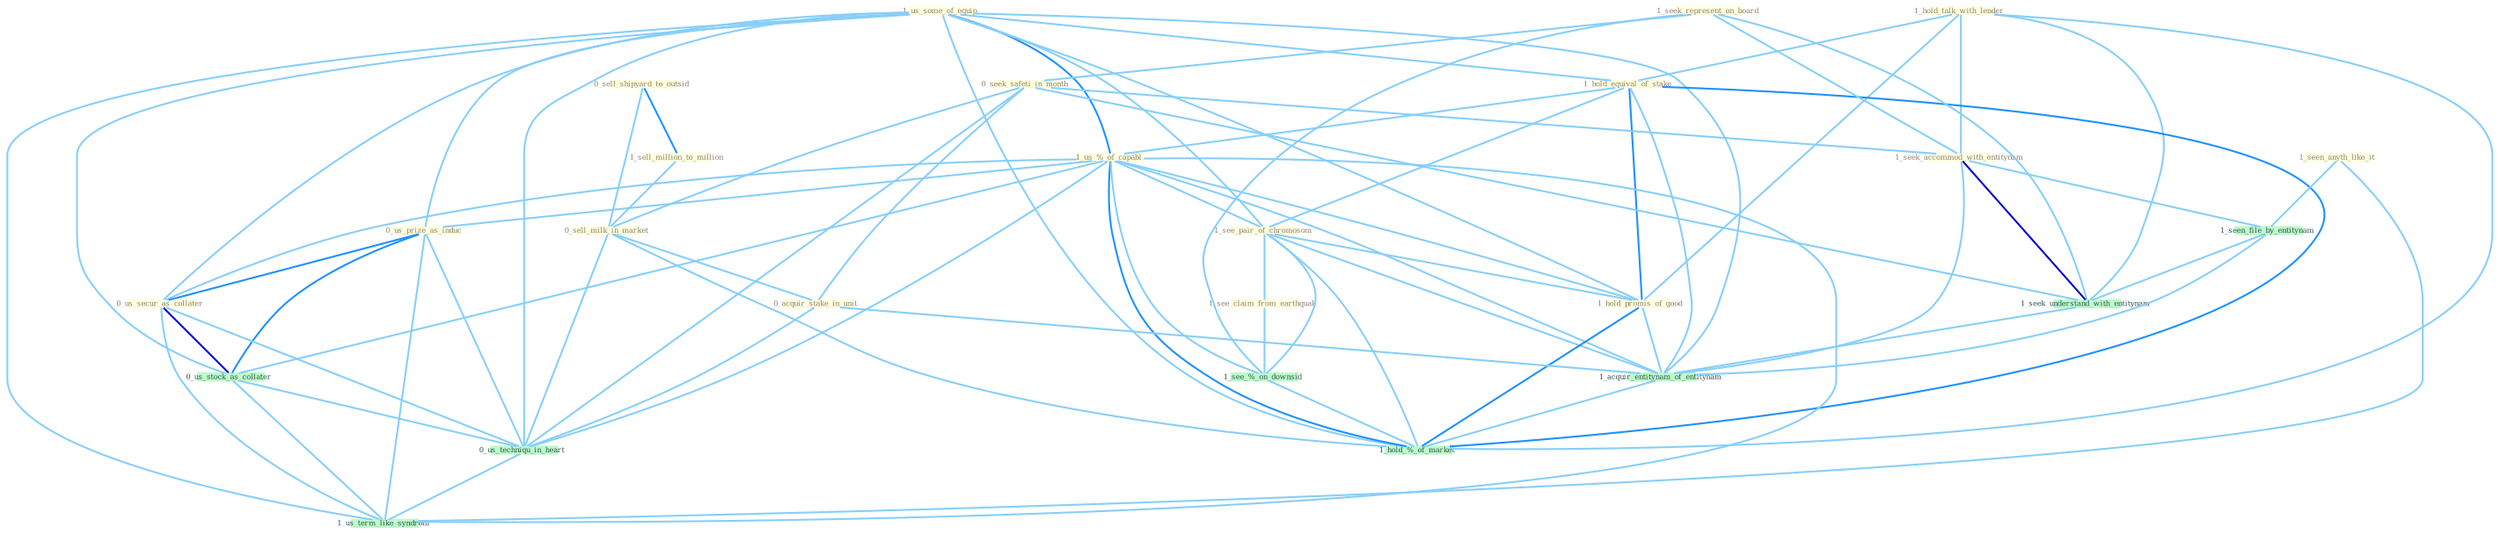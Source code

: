 Graph G{ 
    node
    [shape=polygon,style=filled,width=.5,height=.06,color="#BDFCC9",fixedsize=true,fontsize=4,
    fontcolor="#2f4f4f"];
    {node
    [color="#ffffe0", fontcolor="#8b7d6b"] "1_us_some_of_equip " "1_hold_talk_with_lender " "1_hold_equival_of_stake " "1_us_%_of_capabl " "0_sell_shipyard_to_outsid " "1_seek_represent_on_board " "1_see_pair_of_chromosom " "1_sell_million_to_million " "0_seek_safeti_in_month " "1_seek_accommod_with_entitynam " "0_sell_milk_in_market " "1_hold_promis_of_good " "1_see_claim_from_earthquak " "0_acquir_stake_in_unit " "0_us_prize_as_induc " "1_seen_anyth_like_it " "0_us_secur_as_collater "}
{node [color="#fff0f5", fontcolor="#b22222"]}
edge [color="#B0E2FF"];

	"1_us_some_of_equip " -- "1_hold_equival_of_stake " [w="1", color="#87cefa" ];
	"1_us_some_of_equip " -- "1_us_%_of_capabl " [w="2", color="#1e90ff" , len=0.8];
	"1_us_some_of_equip " -- "1_see_pair_of_chromosom " [w="1", color="#87cefa" ];
	"1_us_some_of_equip " -- "1_hold_promis_of_good " [w="1", color="#87cefa" ];
	"1_us_some_of_equip " -- "0_us_prize_as_induc " [w="1", color="#87cefa" ];
	"1_us_some_of_equip " -- "0_us_secur_as_collater " [w="1", color="#87cefa" ];
	"1_us_some_of_equip " -- "0_us_stock_as_collater " [w="1", color="#87cefa" ];
	"1_us_some_of_equip " -- "1_acquir_entitynam_of_entitynam " [w="1", color="#87cefa" ];
	"1_us_some_of_equip " -- "0_us_techniqu_in_heart " [w="1", color="#87cefa" ];
	"1_us_some_of_equip " -- "1_us_term_like_syndrom " [w="1", color="#87cefa" ];
	"1_us_some_of_equip " -- "1_hold_%_of_market " [w="1", color="#87cefa" ];
	"1_hold_talk_with_lender " -- "1_hold_equival_of_stake " [w="1", color="#87cefa" ];
	"1_hold_talk_with_lender " -- "1_seek_accommod_with_entitynam " [w="1", color="#87cefa" ];
	"1_hold_talk_with_lender " -- "1_hold_promis_of_good " [w="1", color="#87cefa" ];
	"1_hold_talk_with_lender " -- "1_seek_understand_with_entitynam " [w="1", color="#87cefa" ];
	"1_hold_talk_with_lender " -- "1_hold_%_of_market " [w="1", color="#87cefa" ];
	"1_hold_equival_of_stake " -- "1_us_%_of_capabl " [w="1", color="#87cefa" ];
	"1_hold_equival_of_stake " -- "1_see_pair_of_chromosom " [w="1", color="#87cefa" ];
	"1_hold_equival_of_stake " -- "1_hold_promis_of_good " [w="2", color="#1e90ff" , len=0.8];
	"1_hold_equival_of_stake " -- "1_acquir_entitynam_of_entitynam " [w="1", color="#87cefa" ];
	"1_hold_equival_of_stake " -- "1_hold_%_of_market " [w="2", color="#1e90ff" , len=0.8];
	"1_us_%_of_capabl " -- "1_see_pair_of_chromosom " [w="1", color="#87cefa" ];
	"1_us_%_of_capabl " -- "1_hold_promis_of_good " [w="1", color="#87cefa" ];
	"1_us_%_of_capabl " -- "0_us_prize_as_induc " [w="1", color="#87cefa" ];
	"1_us_%_of_capabl " -- "0_us_secur_as_collater " [w="1", color="#87cefa" ];
	"1_us_%_of_capabl " -- "0_us_stock_as_collater " [w="1", color="#87cefa" ];
	"1_us_%_of_capabl " -- "1_acquir_entitynam_of_entitynam " [w="1", color="#87cefa" ];
	"1_us_%_of_capabl " -- "0_us_techniqu_in_heart " [w="1", color="#87cefa" ];
	"1_us_%_of_capabl " -- "1_see_%_on_downsid " [w="1", color="#87cefa" ];
	"1_us_%_of_capabl " -- "1_us_term_like_syndrom " [w="1", color="#87cefa" ];
	"1_us_%_of_capabl " -- "1_hold_%_of_market " [w="2", color="#1e90ff" , len=0.8];
	"0_sell_shipyard_to_outsid " -- "1_sell_million_to_million " [w="2", color="#1e90ff" , len=0.8];
	"0_sell_shipyard_to_outsid " -- "0_sell_milk_in_market " [w="1", color="#87cefa" ];
	"1_seek_represent_on_board " -- "0_seek_safeti_in_month " [w="1", color="#87cefa" ];
	"1_seek_represent_on_board " -- "1_seek_accommod_with_entitynam " [w="1", color="#87cefa" ];
	"1_seek_represent_on_board " -- "1_seek_understand_with_entitynam " [w="1", color="#87cefa" ];
	"1_seek_represent_on_board " -- "1_see_%_on_downsid " [w="1", color="#87cefa" ];
	"1_see_pair_of_chromosom " -- "1_hold_promis_of_good " [w="1", color="#87cefa" ];
	"1_see_pair_of_chromosom " -- "1_see_claim_from_earthquak " [w="1", color="#87cefa" ];
	"1_see_pair_of_chromosom " -- "1_acquir_entitynam_of_entitynam " [w="1", color="#87cefa" ];
	"1_see_pair_of_chromosom " -- "1_see_%_on_downsid " [w="1", color="#87cefa" ];
	"1_see_pair_of_chromosom " -- "1_hold_%_of_market " [w="1", color="#87cefa" ];
	"1_sell_million_to_million " -- "0_sell_milk_in_market " [w="1", color="#87cefa" ];
	"0_seek_safeti_in_month " -- "1_seek_accommod_with_entitynam " [w="1", color="#87cefa" ];
	"0_seek_safeti_in_month " -- "0_sell_milk_in_market " [w="1", color="#87cefa" ];
	"0_seek_safeti_in_month " -- "0_acquir_stake_in_unit " [w="1", color="#87cefa" ];
	"0_seek_safeti_in_month " -- "1_seek_understand_with_entitynam " [w="1", color="#87cefa" ];
	"0_seek_safeti_in_month " -- "0_us_techniqu_in_heart " [w="1", color="#87cefa" ];
	"1_seek_accommod_with_entitynam " -- "1_seen_file_by_entitynam " [w="1", color="#87cefa" ];
	"1_seek_accommod_with_entitynam " -- "1_seek_understand_with_entitynam " [w="3", color="#0000cd" , len=0.6];
	"1_seek_accommod_with_entitynam " -- "1_acquir_entitynam_of_entitynam " [w="1", color="#87cefa" ];
	"0_sell_milk_in_market " -- "0_acquir_stake_in_unit " [w="1", color="#87cefa" ];
	"0_sell_milk_in_market " -- "0_us_techniqu_in_heart " [w="1", color="#87cefa" ];
	"0_sell_milk_in_market " -- "1_hold_%_of_market " [w="1", color="#87cefa" ];
	"1_hold_promis_of_good " -- "1_acquir_entitynam_of_entitynam " [w="1", color="#87cefa" ];
	"1_hold_promis_of_good " -- "1_hold_%_of_market " [w="2", color="#1e90ff" , len=0.8];
	"1_see_claim_from_earthquak " -- "1_see_%_on_downsid " [w="1", color="#87cefa" ];
	"0_acquir_stake_in_unit " -- "1_acquir_entitynam_of_entitynam " [w="1", color="#87cefa" ];
	"0_acquir_stake_in_unit " -- "0_us_techniqu_in_heart " [w="1", color="#87cefa" ];
	"0_us_prize_as_induc " -- "0_us_secur_as_collater " [w="2", color="#1e90ff" , len=0.8];
	"0_us_prize_as_induc " -- "0_us_stock_as_collater " [w="2", color="#1e90ff" , len=0.8];
	"0_us_prize_as_induc " -- "0_us_techniqu_in_heart " [w="1", color="#87cefa" ];
	"0_us_prize_as_induc " -- "1_us_term_like_syndrom " [w="1", color="#87cefa" ];
	"1_seen_anyth_like_it " -- "1_seen_file_by_entitynam " [w="1", color="#87cefa" ];
	"1_seen_anyth_like_it " -- "1_us_term_like_syndrom " [w="1", color="#87cefa" ];
	"0_us_secur_as_collater " -- "0_us_stock_as_collater " [w="3", color="#0000cd" , len=0.6];
	"0_us_secur_as_collater " -- "0_us_techniqu_in_heart " [w="1", color="#87cefa" ];
	"0_us_secur_as_collater " -- "1_us_term_like_syndrom " [w="1", color="#87cefa" ];
	"1_seen_file_by_entitynam " -- "1_seek_understand_with_entitynam " [w="1", color="#87cefa" ];
	"1_seen_file_by_entitynam " -- "1_acquir_entitynam_of_entitynam " [w="1", color="#87cefa" ];
	"0_us_stock_as_collater " -- "0_us_techniqu_in_heart " [w="1", color="#87cefa" ];
	"0_us_stock_as_collater " -- "1_us_term_like_syndrom " [w="1", color="#87cefa" ];
	"1_seek_understand_with_entitynam " -- "1_acquir_entitynam_of_entitynam " [w="1", color="#87cefa" ];
	"1_acquir_entitynam_of_entitynam " -- "1_hold_%_of_market " [w="1", color="#87cefa" ];
	"0_us_techniqu_in_heart " -- "1_us_term_like_syndrom " [w="1", color="#87cefa" ];
	"1_see_%_on_downsid " -- "1_hold_%_of_market " [w="1", color="#87cefa" ];
}